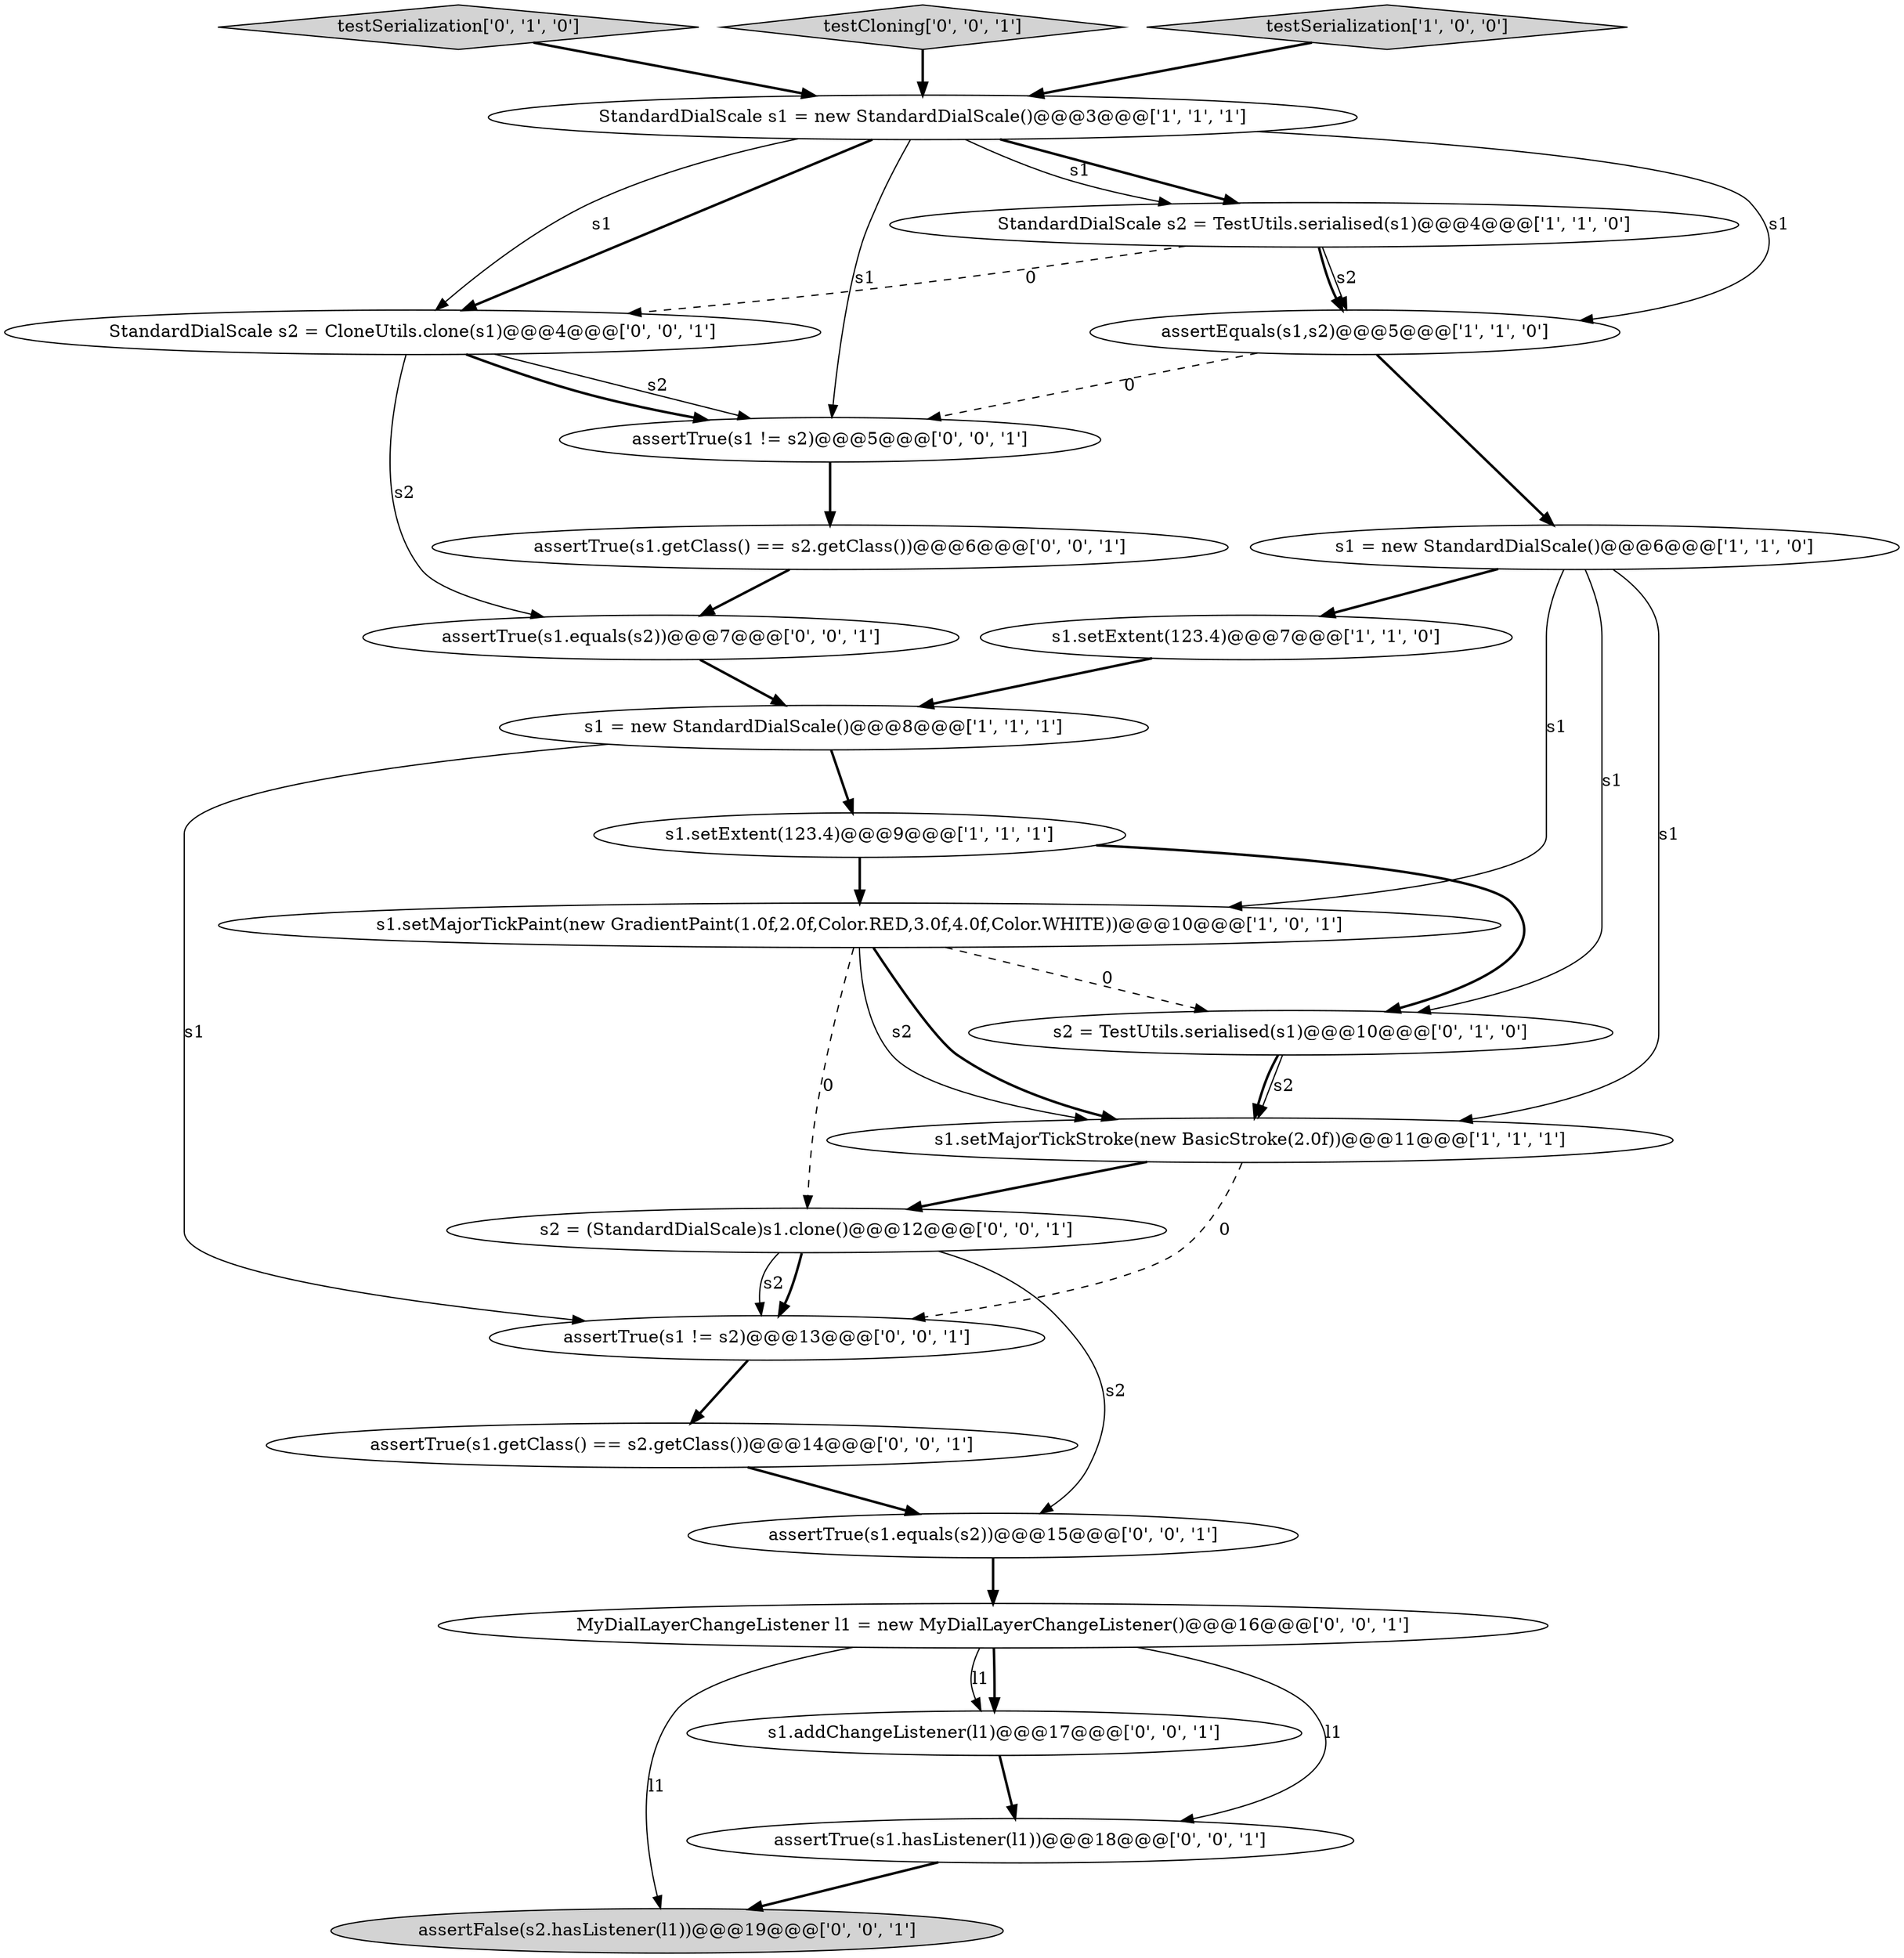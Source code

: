 digraph {
11 [style = filled, label = "testSerialization['0', '1', '0']", fillcolor = lightgray, shape = diamond image = "AAA0AAABBB2BBB"];
9 [style = filled, label = "s1.setMajorTickPaint(new GradientPaint(1.0f,2.0f,Color.RED,3.0f,4.0f,Color.WHITE))@@@10@@@['1', '0', '1']", fillcolor = white, shape = ellipse image = "AAA0AAABBB1BBB"];
19 [style = filled, label = "s1.addChangeListener(l1)@@@17@@@['0', '0', '1']", fillcolor = white, shape = ellipse image = "AAA0AAABBB3BBB"];
23 [style = filled, label = "assertTrue(s1.equals(s2))@@@15@@@['0', '0', '1']", fillcolor = white, shape = ellipse image = "AAA0AAABBB3BBB"];
7 [style = filled, label = "s1 = new StandardDialScale()@@@8@@@['1', '1', '1']", fillcolor = white, shape = ellipse image = "AAA0AAABBB1BBB"];
5 [style = filled, label = "s1.setExtent(123.4)@@@7@@@['1', '1', '0']", fillcolor = white, shape = ellipse image = "AAA0AAABBB1BBB"];
0 [style = filled, label = "s1 = new StandardDialScale()@@@6@@@['1', '1', '0']", fillcolor = white, shape = ellipse image = "AAA0AAABBB1BBB"];
13 [style = filled, label = "MyDialLayerChangeListener l1 = new MyDialLayerChangeListener()@@@16@@@['0', '0', '1']", fillcolor = white, shape = ellipse image = "AAA0AAABBB3BBB"];
21 [style = filled, label = "s2 = (StandardDialScale)s1.clone()@@@12@@@['0', '0', '1']", fillcolor = white, shape = ellipse image = "AAA0AAABBB3BBB"];
18 [style = filled, label = "assertTrue(s1.equals(s2))@@@7@@@['0', '0', '1']", fillcolor = white, shape = ellipse image = "AAA0AAABBB3BBB"];
15 [style = filled, label = "assertTrue(s1.getClass() == s2.getClass())@@@6@@@['0', '0', '1']", fillcolor = white, shape = ellipse image = "AAA0AAABBB3BBB"];
14 [style = filled, label = "StandardDialScale s2 = CloneUtils.clone(s1)@@@4@@@['0', '0', '1']", fillcolor = white, shape = ellipse image = "AAA0AAABBB3BBB"];
10 [style = filled, label = "s2 = TestUtils.serialised(s1)@@@10@@@['0', '1', '0']", fillcolor = white, shape = ellipse image = "AAA1AAABBB2BBB"];
17 [style = filled, label = "assertFalse(s2.hasListener(l1))@@@19@@@['0', '0', '1']", fillcolor = lightgray, shape = ellipse image = "AAA0AAABBB3BBB"];
20 [style = filled, label = "assertTrue(s1 != s2)@@@5@@@['0', '0', '1']", fillcolor = white, shape = ellipse image = "AAA0AAABBB3BBB"];
12 [style = filled, label = "assertTrue(s1 != s2)@@@13@@@['0', '0', '1']", fillcolor = white, shape = ellipse image = "AAA0AAABBB3BBB"];
24 [style = filled, label = "testCloning['0', '0', '1']", fillcolor = lightgray, shape = diamond image = "AAA0AAABBB3BBB"];
16 [style = filled, label = "assertTrue(s1.getClass() == s2.getClass())@@@14@@@['0', '0', '1']", fillcolor = white, shape = ellipse image = "AAA0AAABBB3BBB"];
4 [style = filled, label = "assertEquals(s1,s2)@@@5@@@['1', '1', '0']", fillcolor = white, shape = ellipse image = "AAA0AAABBB1BBB"];
8 [style = filled, label = "StandardDialScale s1 = new StandardDialScale()@@@3@@@['1', '1', '1']", fillcolor = white, shape = ellipse image = "AAA0AAABBB1BBB"];
1 [style = filled, label = "s1.setExtent(123.4)@@@9@@@['1', '1', '1']", fillcolor = white, shape = ellipse image = "AAA0AAABBB1BBB"];
22 [style = filled, label = "assertTrue(s1.hasListener(l1))@@@18@@@['0', '0', '1']", fillcolor = white, shape = ellipse image = "AAA0AAABBB3BBB"];
2 [style = filled, label = "s1.setMajorTickStroke(new BasicStroke(2.0f))@@@11@@@['1', '1', '1']", fillcolor = white, shape = ellipse image = "AAA0AAABBB1BBB"];
6 [style = filled, label = "StandardDialScale s2 = TestUtils.serialised(s1)@@@4@@@['1', '1', '0']", fillcolor = white, shape = ellipse image = "AAA0AAABBB1BBB"];
3 [style = filled, label = "testSerialization['1', '0', '0']", fillcolor = lightgray, shape = diamond image = "AAA0AAABBB1BBB"];
0->9 [style = solid, label="s1"];
13->22 [style = solid, label="l1"];
8->14 [style = bold, label=""];
1->9 [style = bold, label=""];
1->10 [style = bold, label=""];
6->4 [style = bold, label=""];
10->2 [style = bold, label=""];
14->18 [style = solid, label="s2"];
13->19 [style = bold, label=""];
15->18 [style = bold, label=""];
9->21 [style = dashed, label="0"];
6->14 [style = dashed, label="0"];
20->15 [style = bold, label=""];
8->14 [style = solid, label="s1"];
9->2 [style = bold, label=""];
19->22 [style = bold, label=""];
8->6 [style = bold, label=""];
22->17 [style = bold, label=""];
14->20 [style = solid, label="s2"];
6->4 [style = solid, label="s2"];
21->12 [style = bold, label=""];
2->21 [style = bold, label=""];
8->6 [style = solid, label="s1"];
12->16 [style = bold, label=""];
23->13 [style = bold, label=""];
9->10 [style = dashed, label="0"];
16->23 [style = bold, label=""];
8->4 [style = solid, label="s1"];
0->10 [style = solid, label="s1"];
13->19 [style = solid, label="l1"];
11->8 [style = bold, label=""];
10->2 [style = solid, label="s2"];
3->8 [style = bold, label=""];
9->2 [style = solid, label="s2"];
13->17 [style = solid, label="l1"];
8->20 [style = solid, label="s1"];
21->23 [style = solid, label="s2"];
4->20 [style = dashed, label="0"];
7->1 [style = bold, label=""];
0->5 [style = bold, label=""];
24->8 [style = bold, label=""];
0->2 [style = solid, label="s1"];
5->7 [style = bold, label=""];
14->20 [style = bold, label=""];
4->0 [style = bold, label=""];
2->12 [style = dashed, label="0"];
21->12 [style = solid, label="s2"];
7->12 [style = solid, label="s1"];
18->7 [style = bold, label=""];
}
